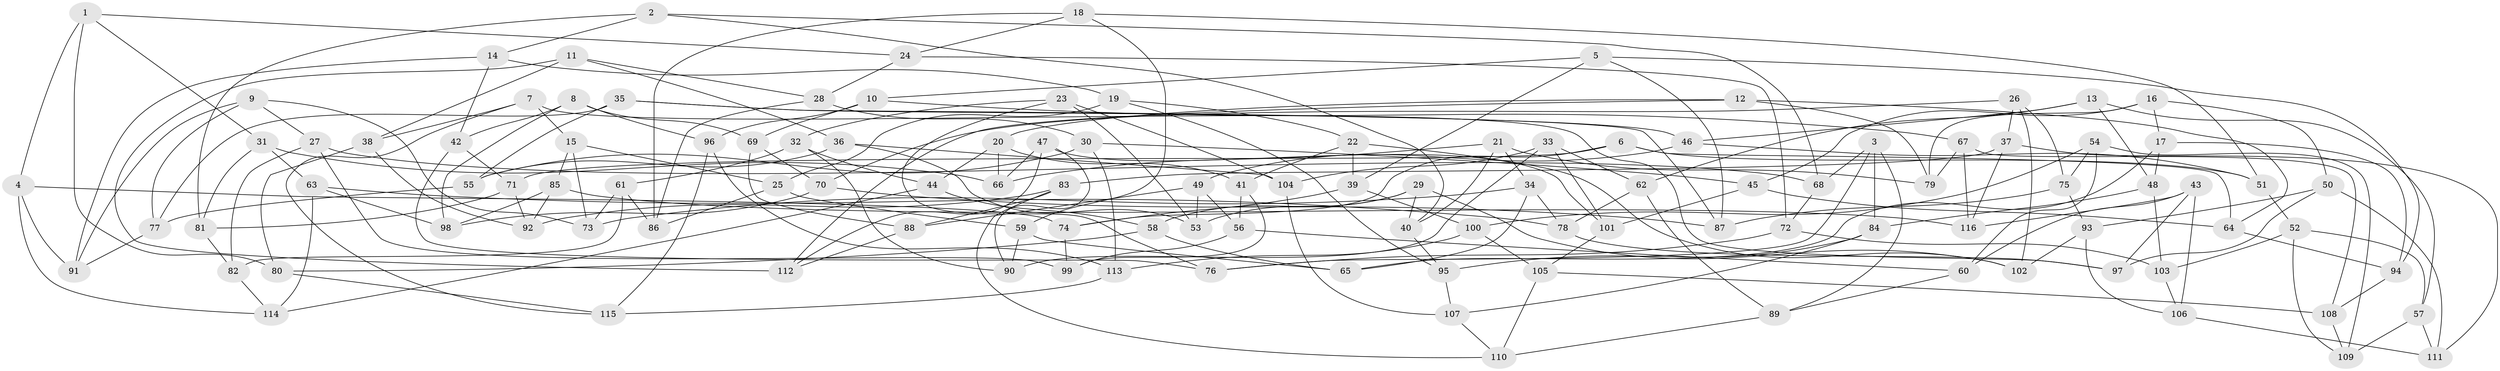 // coarse degree distribution, {4: 0.524390243902439, 6: 0.2926829268292683, 5: 0.12195121951219512, 3: 0.04878048780487805, 2: 0.012195121951219513}
// Generated by graph-tools (version 1.1) at 2025/38/03/04/25 23:38:10]
// undirected, 116 vertices, 232 edges
graph export_dot {
  node [color=gray90,style=filled];
  1;
  2;
  3;
  4;
  5;
  6;
  7;
  8;
  9;
  10;
  11;
  12;
  13;
  14;
  15;
  16;
  17;
  18;
  19;
  20;
  21;
  22;
  23;
  24;
  25;
  26;
  27;
  28;
  29;
  30;
  31;
  32;
  33;
  34;
  35;
  36;
  37;
  38;
  39;
  40;
  41;
  42;
  43;
  44;
  45;
  46;
  47;
  48;
  49;
  50;
  51;
  52;
  53;
  54;
  55;
  56;
  57;
  58;
  59;
  60;
  61;
  62;
  63;
  64;
  65;
  66;
  67;
  68;
  69;
  70;
  71;
  72;
  73;
  74;
  75;
  76;
  77;
  78;
  79;
  80;
  81;
  82;
  83;
  84;
  85;
  86;
  87;
  88;
  89;
  90;
  91;
  92;
  93;
  94;
  95;
  96;
  97;
  98;
  99;
  100;
  101;
  102;
  103;
  104;
  105;
  106;
  107;
  108;
  109;
  110;
  111;
  112;
  113;
  114;
  115;
  116;
  1 -- 4;
  1 -- 31;
  1 -- 24;
  1 -- 80;
  2 -- 14;
  2 -- 40;
  2 -- 68;
  2 -- 81;
  3 -- 76;
  3 -- 89;
  3 -- 68;
  3 -- 84;
  4 -- 74;
  4 -- 91;
  4 -- 114;
  5 -- 39;
  5 -- 94;
  5 -- 87;
  5 -- 10;
  6 -- 74;
  6 -- 64;
  6 -- 71;
  6 -- 51;
  7 -- 38;
  7 -- 115;
  7 -- 97;
  7 -- 15;
  8 -- 96;
  8 -- 69;
  8 -- 98;
  8 -- 42;
  9 -- 27;
  9 -- 77;
  9 -- 91;
  9 -- 73;
  10 -- 67;
  10 -- 96;
  10 -- 69;
  11 -- 38;
  11 -- 112;
  11 -- 36;
  11 -- 28;
  12 -- 64;
  12 -- 20;
  12 -- 79;
  12 -- 112;
  13 -- 48;
  13 -- 62;
  13 -- 57;
  13 -- 46;
  14 -- 19;
  14 -- 91;
  14 -- 42;
  15 -- 25;
  15 -- 73;
  15 -- 85;
  16 -- 50;
  16 -- 45;
  16 -- 17;
  16 -- 79;
  17 -- 65;
  17 -- 48;
  17 -- 94;
  18 -- 24;
  18 -- 86;
  18 -- 51;
  18 -- 59;
  19 -- 22;
  19 -- 95;
  19 -- 25;
  20 -- 41;
  20 -- 66;
  20 -- 44;
  21 -- 40;
  21 -- 79;
  21 -- 34;
  21 -- 66;
  22 -- 41;
  22 -- 39;
  22 -- 102;
  23 -- 53;
  23 -- 76;
  23 -- 32;
  23 -- 104;
  24 -- 28;
  24 -- 72;
  25 -- 59;
  25 -- 86;
  26 -- 75;
  26 -- 37;
  26 -- 70;
  26 -- 102;
  27 -- 82;
  27 -- 99;
  27 -- 68;
  28 -- 86;
  28 -- 30;
  29 -- 53;
  29 -- 58;
  29 -- 40;
  29 -- 102;
  30 -- 55;
  30 -- 113;
  30 -- 45;
  31 -- 63;
  31 -- 66;
  31 -- 81;
  32 -- 44;
  32 -- 61;
  32 -- 90;
  33 -- 90;
  33 -- 101;
  33 -- 62;
  33 -- 104;
  34 -- 73;
  34 -- 65;
  34 -- 78;
  35 -- 77;
  35 -- 46;
  35 -- 87;
  35 -- 55;
  36 -- 55;
  36 -- 53;
  36 -- 104;
  37 -- 116;
  37 -- 111;
  37 -- 83;
  38 -- 80;
  38 -- 92;
  39 -- 100;
  39 -- 74;
  40 -- 95;
  41 -- 56;
  41 -- 99;
  42 -- 76;
  42 -- 71;
  43 -- 116;
  43 -- 106;
  43 -- 97;
  43 -- 60;
  44 -- 114;
  44 -- 58;
  45 -- 64;
  45 -- 101;
  46 -- 51;
  46 -- 49;
  47 -- 101;
  47 -- 90;
  47 -- 112;
  47 -- 66;
  48 -- 103;
  48 -- 84;
  49 -- 88;
  49 -- 56;
  49 -- 53;
  50 -- 97;
  50 -- 111;
  50 -- 93;
  51 -- 52;
  52 -- 103;
  52 -- 109;
  52 -- 57;
  54 -- 60;
  54 -- 75;
  54 -- 100;
  54 -- 109;
  55 -- 77;
  56 -- 60;
  56 -- 99;
  57 -- 109;
  57 -- 111;
  58 -- 80;
  58 -- 65;
  59 -- 90;
  59 -- 65;
  60 -- 89;
  61 -- 82;
  61 -- 73;
  61 -- 86;
  62 -- 89;
  62 -- 78;
  63 -- 98;
  63 -- 78;
  63 -- 114;
  64 -- 94;
  67 -- 116;
  67 -- 108;
  67 -- 79;
  68 -- 72;
  69 -- 70;
  69 -- 88;
  70 -- 98;
  70 -- 87;
  71 -- 92;
  71 -- 81;
  72 -- 76;
  72 -- 103;
  74 -- 99;
  75 -- 87;
  75 -- 93;
  77 -- 91;
  78 -- 97;
  80 -- 115;
  81 -- 82;
  82 -- 114;
  83 -- 92;
  83 -- 110;
  83 -- 88;
  84 -- 95;
  84 -- 107;
  85 -- 98;
  85 -- 116;
  85 -- 92;
  88 -- 112;
  89 -- 110;
  93 -- 106;
  93 -- 102;
  94 -- 108;
  95 -- 107;
  96 -- 115;
  96 -- 113;
  100 -- 105;
  100 -- 113;
  101 -- 105;
  103 -- 106;
  104 -- 107;
  105 -- 110;
  105 -- 108;
  106 -- 111;
  107 -- 110;
  108 -- 109;
  113 -- 115;
}
